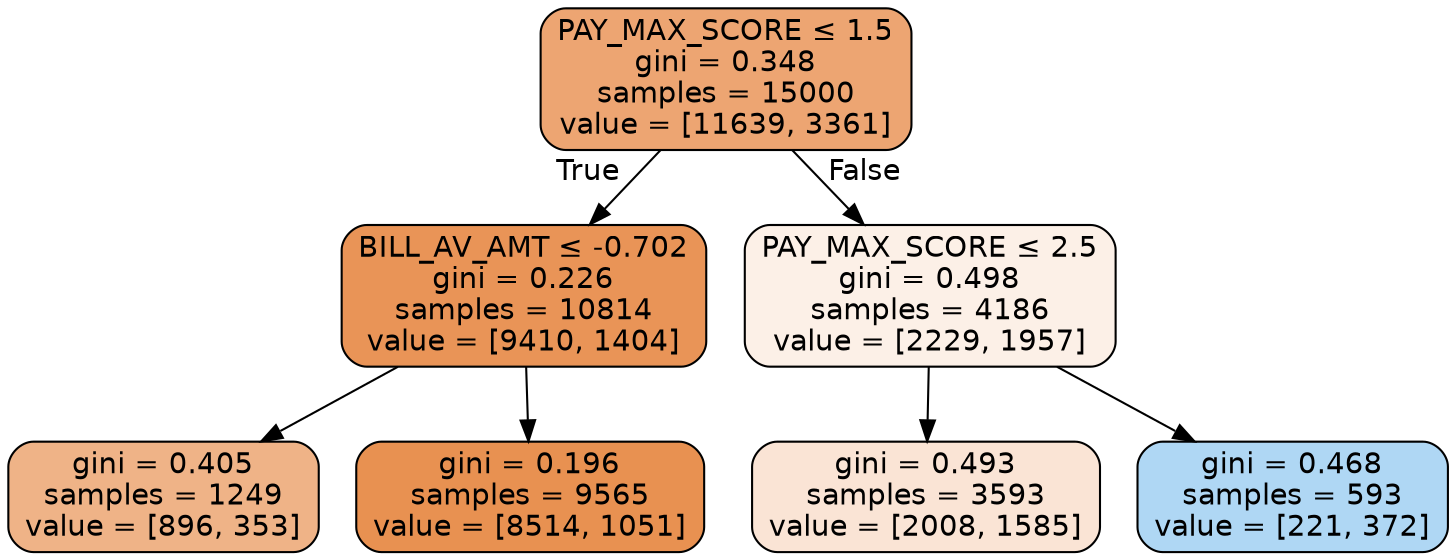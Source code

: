 digraph Tree {
node [shape=box, style="filled, rounded", color="black", fontname=helvetica] ;
edge [fontname=helvetica] ;
0 [label=<PAY_MAX_SCORE &le; 1.5<br/>gini = 0.348<br/>samples = 15000<br/>value = [11639, 3361]>, fillcolor="#eda572"] ;
1 [label=<BILL_AV_AMT &le; -0.702<br/>gini = 0.226<br/>samples = 10814<br/>value = [9410, 1404]>, fillcolor="#e99457"] ;
0 -> 1 [labeldistance=2.5, labelangle=45, headlabel="True"] ;
3 [label=<gini = 0.405<br/>samples = 1249<br/>value = [896, 353]>, fillcolor="#efb387"] ;
1 -> 3 ;
4 [label=<gini = 0.196<br/>samples = 9565<br/>value = [8514, 1051]>, fillcolor="#e89151"] ;
1 -> 4 ;
2 [label=<PAY_MAX_SCORE &le; 2.5<br/>gini = 0.498<br/>samples = 4186<br/>value = [2229, 1957]>, fillcolor="#fcf0e7"] ;
0 -> 2 [labeldistance=2.5, labelangle=-45, headlabel="False"] ;
5 [label=<gini = 0.493<br/>samples = 3593<br/>value = [2008, 1585]>, fillcolor="#fae4d5"] ;
2 -> 5 ;
6 [label=<gini = 0.468<br/>samples = 593<br/>value = [221, 372]>, fillcolor="#afd7f4"] ;
2 -> 6 ;
}